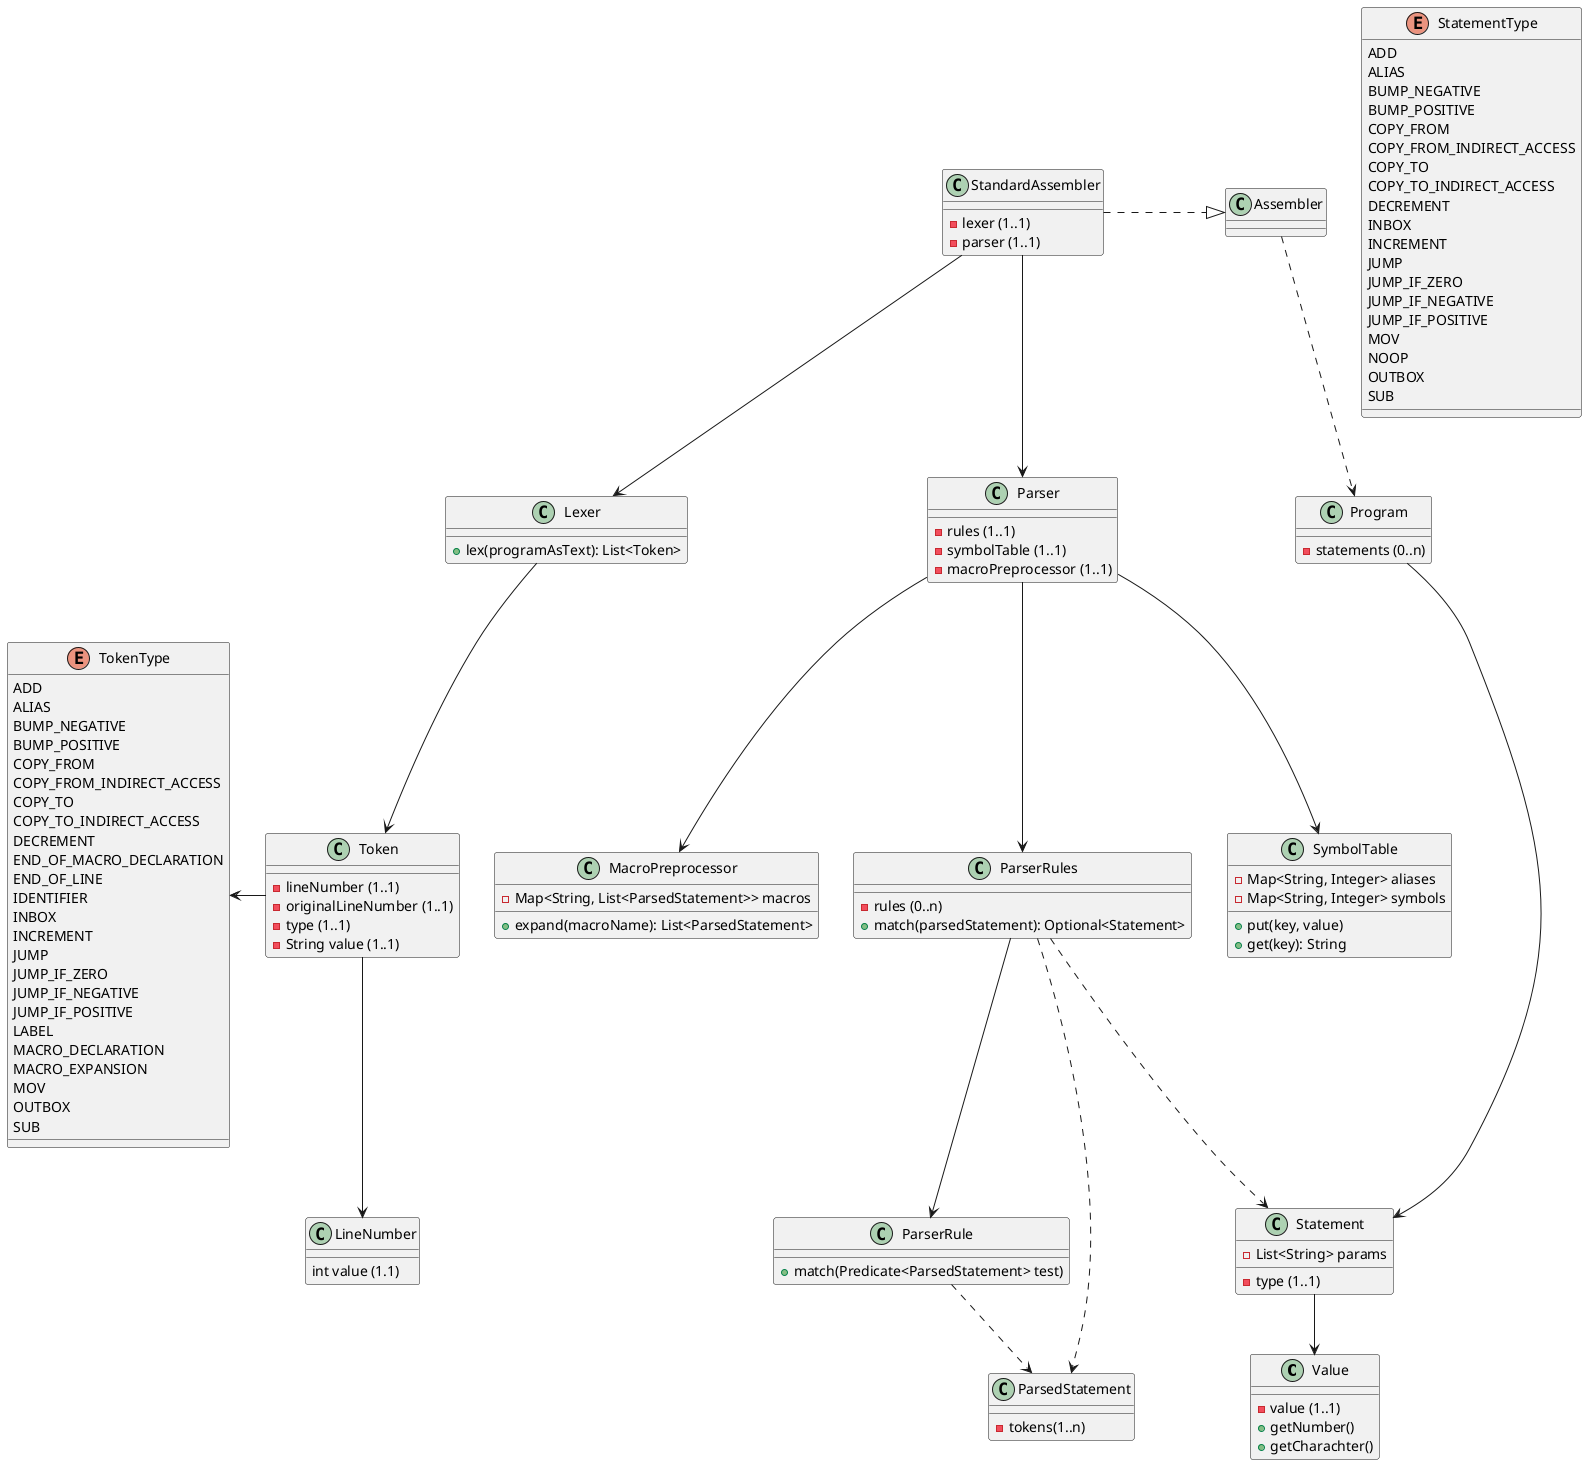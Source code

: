 @startuml

class Value {
  -value (1..1)
  +getNumber()
  +getCharachter()
}


class Program {
  -statements (0..n)
}

class Statement {
  -type (1..1)
  -List<String> params
}

enum StatementType {
    ADD
    ALIAS
    BUMP_NEGATIVE
    BUMP_POSITIVE
    COPY_FROM
    COPY_FROM_INDIRECT_ACCESS
    COPY_TO
    COPY_TO_INDIRECT_ACCESS
    DECREMENT
    INBOX
    INCREMENT
    JUMP
    JUMP_IF_ZERO
    JUMP_IF_NEGATIVE
    JUMP_IF_POSITIVE
    MOV
    NOOP
    OUTBOX
    SUB
}


class StandardAssembler {
  -lexer (1..1)
  -parser (1..1)
}

class Lexer {
  +lex(programAsText): List<Token>
}

class Token {
  -lineNumber (1..1)
  -originalLineNumber (1..1)
  -type (1..1)
  -String value (1..1)
}

class LineNumber {
  int value (1.1)
}

enum TokenType {
  ADD
  ALIAS
  BUMP_NEGATIVE
  BUMP_POSITIVE
  COPY_FROM
  COPY_FROM_INDIRECT_ACCESS
  COPY_TO
  COPY_TO_INDIRECT_ACCESS
  DECREMENT
  END_OF_MACRO_DECLARATION
  END_OF_LINE
  IDENTIFIER
  INBOX
  INCREMENT
  JUMP
  JUMP_IF_ZERO
  JUMP_IF_NEGATIVE
  JUMP_IF_POSITIVE
  LABEL
  MACRO_DECLARATION
  MACRO_EXPANSION
  MOV
  OUTBOX
  SUB
}

class Parser {
  -rules (1..1)
  -symbolTable (1..1)
  -macroPreprocessor (1..1)
}

class ParserRules {
  -rules (0..n)
  +match(parsedStatement): Optional<Statement>
}

class ParserRule {
  +match(Predicate<ParsedStatement> test)
}

class ParsedStatement {
  -tokens(1..n)
}

class SymbolTable {
  -Map<String, Integer> aliases
  -Map<String, Integer> symbols

  +put(key, value)
  +get(key): String
}

class MacroPreprocessor {
  -Map<String, List<ParsedStatement>> macros

  +expand(macroName): List<ParsedStatement>
}

Assembler .down.> Program
StandardAssembler .down|> Assembler
Program -down-> Statement
Statement -down-> Value
StandardAssembler -down-> Lexer
StandardAssembler -down-> Parser

Lexer -down-> Token
Token -left-> TokenType
Token -down-> LineNumber

Parser -down-> ParserRules
Parser -down-> SymbolTable
Parser -down-> MacroPreprocessor
ParserRules -down-> ParserRule
ParserRules .down.> ParsedStatement
ParserRules .down.> Statement
ParserRule .down.> ParsedStatement

@enduml
